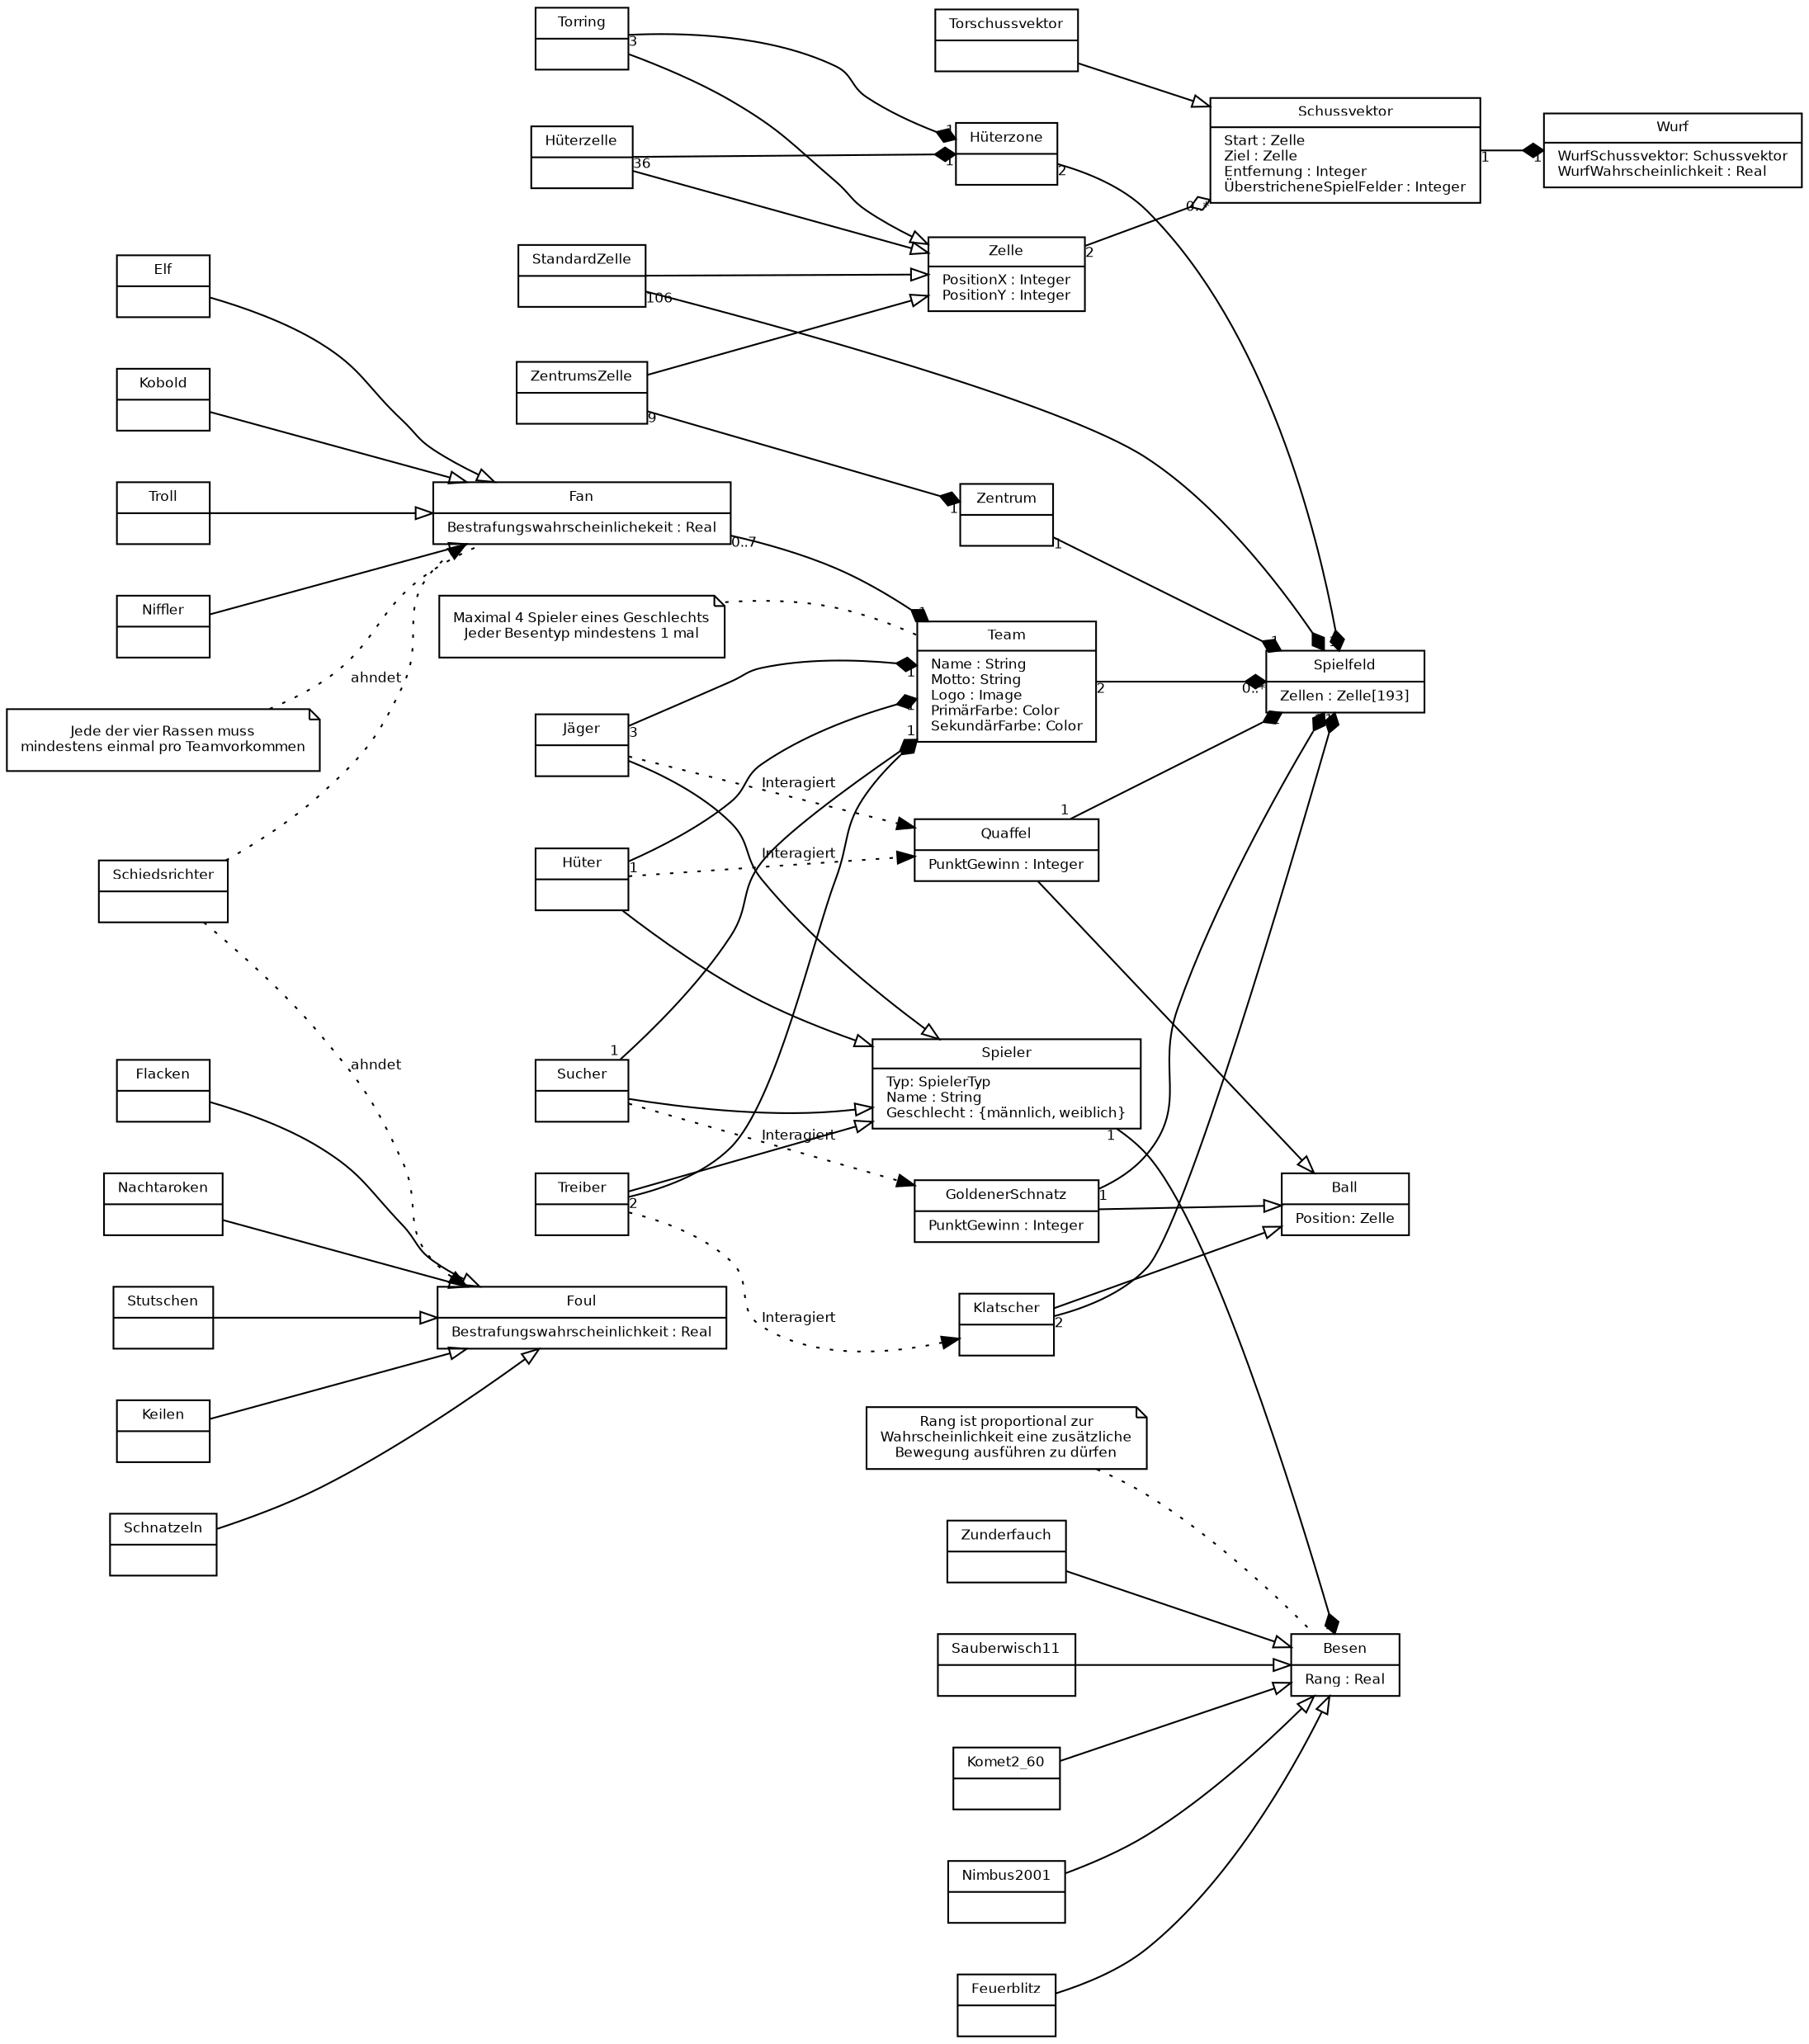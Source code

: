 digraph G {
    fontname = "Bitstream Vera Sans"
    fontsize = 8
    rankdir="LR";
    nodesep = "0.4"

    node [
        fontname = "Bitstream Vera Sans"
        fontsize = 8
        shape = "record"
    ]

    edge [
        fontname = "Bitstream Vera Sans"
        fontsize = 8
        arrowhead = "onormal"
    ]

    Spielfeld [
        label = "Spielfeld|Zellen : Zelle[193]\l"
    ]

    Zelle [
        label = "Zelle|PositionX : Integer\lPositionY : Integer\l"
    ]

    Torring [
        label = "Torring|"
    ]

    ZentrumsZelle [
        label = "ZentrumsZelle|"
    ]

    Hueterzelle [
        label = "Hüterzelle|"
    ]

    StandardZelle [
        label = "StandardZelle|"
    ]

    Hueterzone [
        label = "Hüterzone|"
    ]

    Zentrum [
        label = "Zentrum|"
    ]

    Torring -> Zelle
    ZentrumsZelle -> Zelle
    Hueterzelle -> Zelle
    StandardZelle -> Zelle

    Hueterzelle -> Hueterzone [
        arrowhead = "diamond"
        headlabel = "1"
        taillabel = "36"
    ]

    Torring -> Hueterzone [
        arrowhead = "diamond"
        headlabel = "1"
        taillabel = "3"
    ]

    ZentrumsZelle -> Zentrum [
        arrowhead = "diamond"
        headlabel = "1"
        taillabel = "9"
    ]   

    Hueterzone -> Spielfeld [
        arrowhead = "diamond"
        headlabel = "1"
        taillabel = "2"
    ]

    Zentrum -> Spielfeld [
        arrowhead = "diamond"
        headlabel = "1"
        taillabel = "1"
    ]

    StandardZelle -> Spielfeld [
        arrowhead = "diamond"
        headlabel = "1"
        taillabel = "106"
    ]

    Schussvektor [
        label = "Schussvektor|Start : Zelle\lZiel : Zelle\lEntfernung : Integer\lÜberstricheneSpielFelder : Integer\l"
    ]

    Torschussvektor [
        label = "Torschussvektor|"
    ]

    Torschussvektor -> Schussvektor

    Wurf [
        label = "Wurf|WurfSchussvektor: Schussvektor\lWurfWahrscheinlichkeit : Real\l"
    ]

    Schussvektor -> Wurf [
        arrowhead = "diamond";
        headlabel = "1"
        taillabel = "1"
    ]

    Zelle -> Schussvektor [
        arrowhead = "odiamond";
        headlabel = "0..*"
        taillabel = "2"
    ]

    Ball [
        label = "Ball|Position: Zelle\l"
    ]

    Quaffel [
        label = "Quaffel|PunktGewinn : Integer"
    ]
    Klatscher [
        label = "Klatscher|"
    ]
    GoldenerSchnatz [
        label = "GoldenerSchnatz|PunktGewinn : Integer"
    ]

    Quaffel -> Ball
    Klatscher -> Ball
    GoldenerSchnatz -> Ball

    Quaffel -> Spielfeld [
        arrowhead = "diamond"
        headlabel = "1"
        taillabel = "1"
    ]

    Klatscher -> Spielfeld [
        arrowhead = "diamond"
        headlabel = "1"
        taillabel = "2"
    ]

    GoldenerSchnatz -> Spielfeld [
        arrowhead = "diamond"
        headlabel = "1"
        taillabel = "1"
    ]

    Besen [
        label = "Besen|Rang : Real"
    ]

    BesenAnnotation [
        label = "Rang ist proportional zur\nWahrscheinlichkeit eine zusätzliche\nBewegung ausführen zu dürfen"
        shape = "note"
    ]

    BesenAnnotation -> Besen [
        arrowhead = "none"
        style = "dotted"
    ]

    Zunderfauch [
        label = "Zunderfauch|"
    ]

    Sauberwisch11 [
        label = "Sauberwisch11|"
    ]

    Komet2_60 [
        label = "Komet2_60|"
    ]

    Nimbus2001 [
        label = "Nimbus2001|"
    ]

    Feuerblitz [
        label = "Feuerblitz|"
    ]

    Zunderfauch -> Besen
    Sauberwisch11 -> Besen
    Komet2_60 -> Besen
    Nimbus2001 -> Besen
    Feuerblitz -> Besen

    Team [
        label = "Team|Name : String\lMotto: String\lLogo : Image\lPrimärFarbe: Color\lSekundärFarbe: Color\l"
    ]

    TeamAnn [
        label = "Maximal 4 Spieler eines Geschlechts\nJeder Besentyp mindestens 1 mal"
        shape = "note"
    ]

    TeamAnn -> Team [
        arrowhead = "none"
        style = "dotted"
    ]

    Spieler [
        label = "Spieler|Typ: SpielerTyp\lName : String\lGeschlecht : \{männlich, weiblich\}\l"
    ]

    Jaeger [
        label = "Jäger|"
    ]

    Treiber [
        label = "Treiber|"
    ]
    Hueter [
        label = "Hüter|"
    ]
    Sucher [
        label = "Sucher|"
    ]

    Jaeger -> Spieler
    Treiber -> Spieler
    Hueter -> Spieler
    Sucher -> Spieler

    Jaeger -> Team [
        arrowhead = "diamond"
        headlabel = "1"
        taillabel = "3"
    ]
    Treiber -> Team [
        arrowhead = "diamond"
        headlabel = "1"
        taillabel = "2"
    ]
    Hueter -> Team [
        arrowhead = "diamond"
        headlabel = "1"
        taillabel = "1"
    ]
    Sucher -> Team [
        arrowhead = "diamond"
        headlabel = "1"
        taillabel = "1"
    ]
    Spieler -> Besen [
        arrowhead = "diamond"
        headlabel = "1"
        taillabel = "1"
    ]

    Team -> Spielfeld [
        arrowhead = "diamond"
        headlabel = "0..*"
        taillabel = "2"
    ]

    Jaeger -> Quaffel [
        style = "dotted"
        arrowhead = "normal"
        label = "Interagiert"
    ]   
    Treiber -> Klatscher [
        style = "dotted"
        arrowhead = "normal"
        label = "Interagiert"
    ]   

    Hueter -> Quaffel [
        style = "dotted"
        arrowhead = "normal"
        label = "Interagiert"
    ]   

    Sucher -> GoldenerSchnatz [
        style = "dotted"
        arrowhead = "normal"
        label = "Interagiert"
    ]   


    Fan [
        label = "Fan|Bestrafungswahrscheinlichekeit : Real\l"
    ]

    Elf [
        label = "Elf|"
    ]

    Kobold [
        label = "Kobold|"
    ]

    Troll [
        label = "Troll|"
    ]

    Niffler [
        label = "Niffler|"
    ]

    Elf -> Fan
    Kobold -> Fan
    Troll -> Fan
    Niffler -> Fan

    Fan -> Team [
        arrowhead = "diamond"
        headlabel = "1"
        taillabel = "0..7"
    ]

    FanAnn [
        label = "Jede der vier Rassen muss\nmindestens einmal pro Teamvorkommen"
        shape = "note"
    ]

    FanAnn -> Fan [
        arrowhead = "none"
        style = "dotted"
    ]

    Foul [
        label = "Foul|Bestrafungswahrscheinlichkeit : Real\l"
    ]

    Flacken [
        label = "Flacken|"
    ]

    Nachtaroken [
        label = "Nachtaroken|"
    ]

    Stutschen [
        label = "Stutschen|"
    ]

    Keilen [
        label = "Keilen|"
    ]

    Schnatzeln [
        label = "Schnatzeln|"
    ]

    Flacken -> Foul
    Nachtaroken -> Foul
    Stutschen -> Foul
    Keilen -> Foul
    Schnatzeln -> Foul

    Schiedsrichter [
        label = "Schiedsrichter|\l"
    ]

    Schiedsrichter -> Foul [
        style = "dotted"
        arrowhead = "normal"
        label = "ahndet"
    ]

    Schiedsrichter -> Fan [
        style = "dotted"
        arrowhead = "normal"
        label = "ahndet"
    ]
}    
